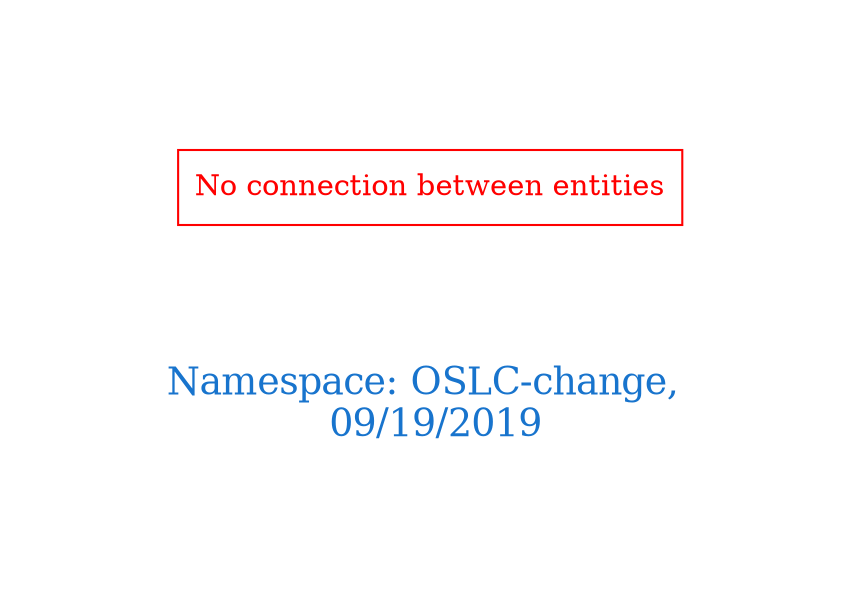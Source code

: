 digraph OGIT_ontology {
 graph [ rankdir= LR,pad=1 
fontsize = 18,
fontcolor= dodgerblue3,label = "\n\n\nNamespace: OSLC-change, \n 09/19/2019"];
node[shape=polygon];
edge [  color="gray81"];

"No connection between entities" [fontcolor = "red",color="red", shape="polygon"]
}
